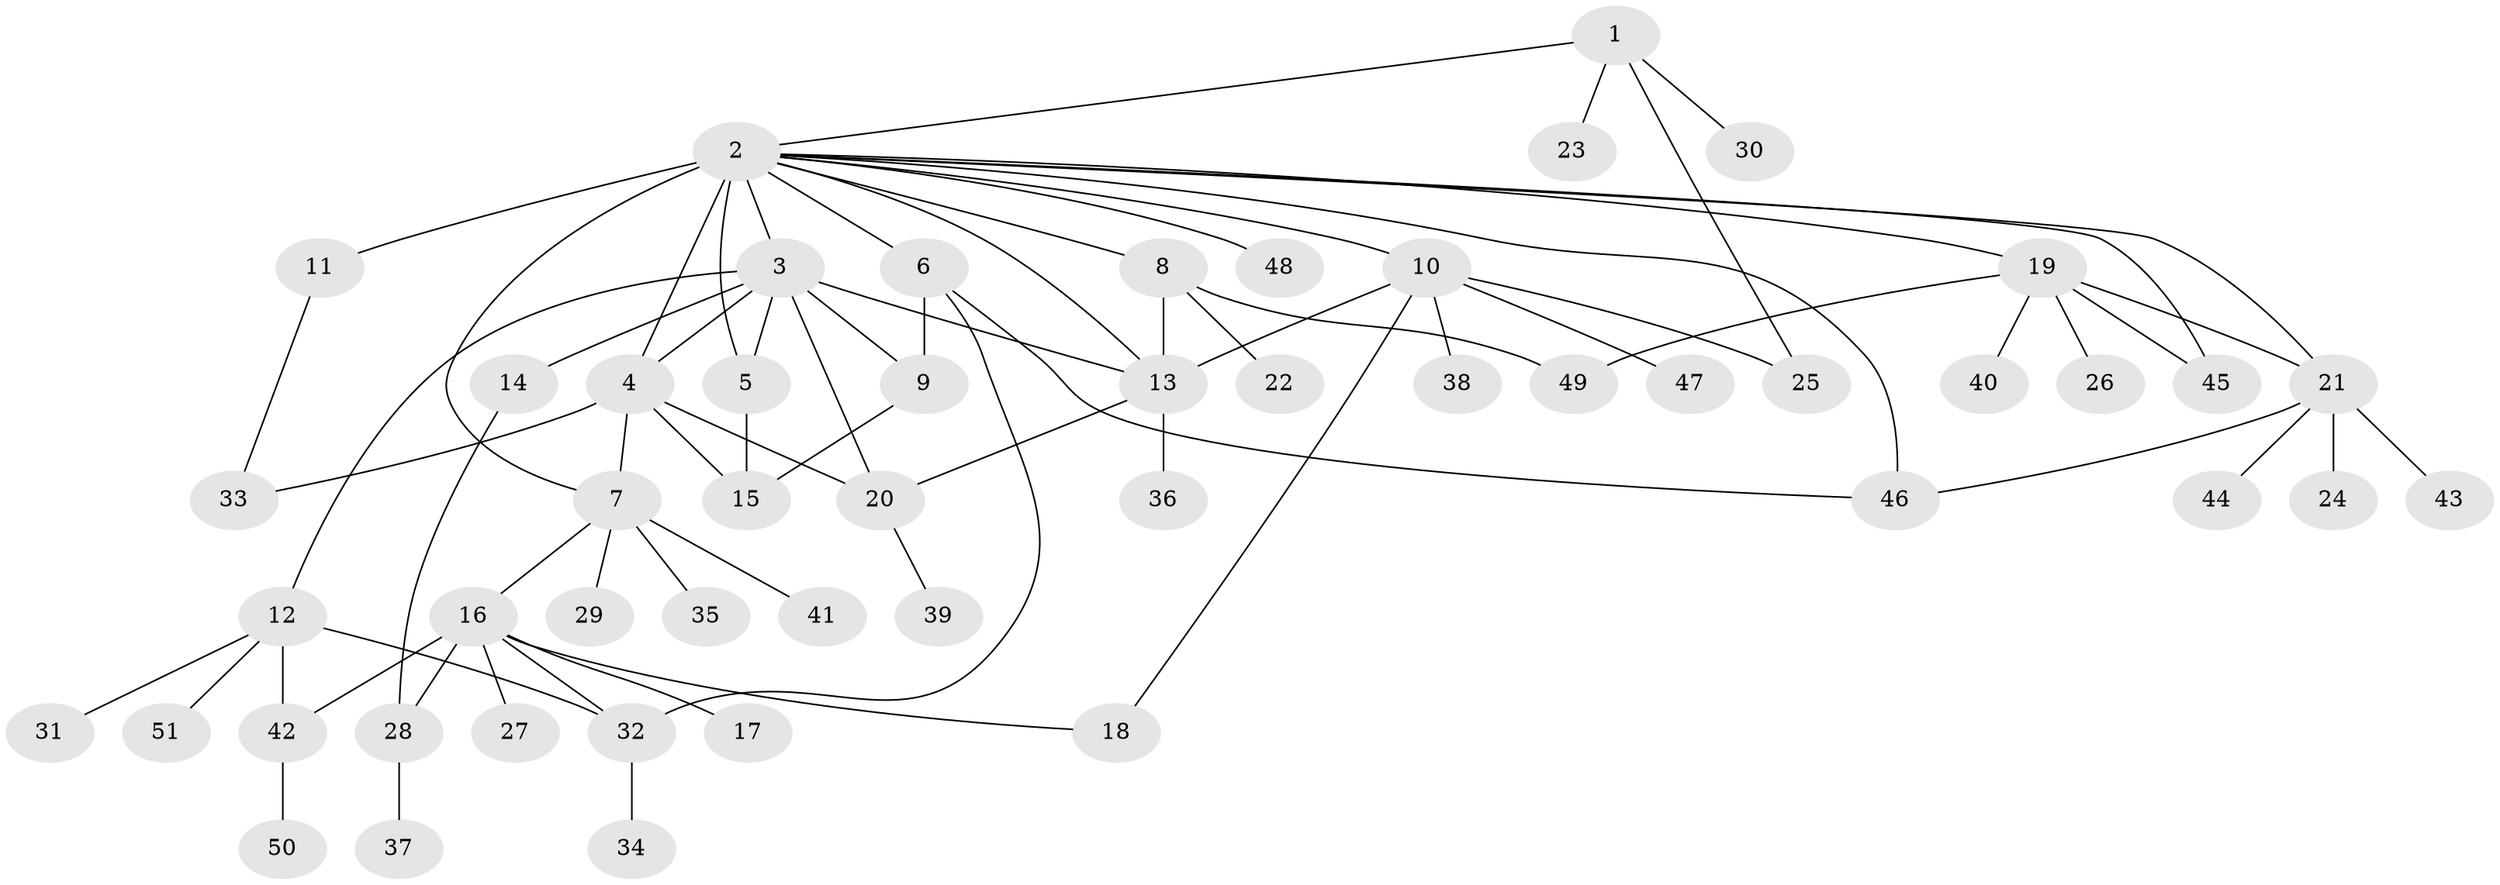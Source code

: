 // original degree distribution, {5: 0.0297029702970297, 27: 0.009900990099009901, 14: 0.009900990099009901, 3: 0.06930693069306931, 4: 0.04950495049504951, 2: 0.25742574257425743, 6: 0.019801980198019802, 8: 0.0297029702970297, 1: 0.49504950495049505, 7: 0.0297029702970297}
// Generated by graph-tools (version 1.1) at 2025/35/03/09/25 02:35:43]
// undirected, 51 vertices, 73 edges
graph export_dot {
graph [start="1"]
  node [color=gray90,style=filled];
  1;
  2;
  3;
  4;
  5;
  6;
  7;
  8;
  9;
  10;
  11;
  12;
  13;
  14;
  15;
  16;
  17;
  18;
  19;
  20;
  21;
  22;
  23;
  24;
  25;
  26;
  27;
  28;
  29;
  30;
  31;
  32;
  33;
  34;
  35;
  36;
  37;
  38;
  39;
  40;
  41;
  42;
  43;
  44;
  45;
  46;
  47;
  48;
  49;
  50;
  51;
  1 -- 2 [weight=1.0];
  1 -- 23 [weight=1.0];
  1 -- 25 [weight=1.0];
  1 -- 30 [weight=1.0];
  2 -- 3 [weight=1.0];
  2 -- 4 [weight=9.0];
  2 -- 5 [weight=1.0];
  2 -- 6 [weight=1.0];
  2 -- 7 [weight=1.0];
  2 -- 8 [weight=2.0];
  2 -- 10 [weight=1.0];
  2 -- 11 [weight=1.0];
  2 -- 13 [weight=1.0];
  2 -- 19 [weight=1.0];
  2 -- 21 [weight=1.0];
  2 -- 45 [weight=1.0];
  2 -- 46 [weight=1.0];
  2 -- 48 [weight=1.0];
  3 -- 4 [weight=1.0];
  3 -- 5 [weight=1.0];
  3 -- 9 [weight=1.0];
  3 -- 12 [weight=1.0];
  3 -- 13 [weight=1.0];
  3 -- 14 [weight=3.0];
  3 -- 20 [weight=1.0];
  4 -- 7 [weight=1.0];
  4 -- 15 [weight=1.0];
  4 -- 20 [weight=1.0];
  4 -- 33 [weight=1.0];
  5 -- 15 [weight=1.0];
  6 -- 9 [weight=5.0];
  6 -- 32 [weight=1.0];
  6 -- 46 [weight=1.0];
  7 -- 16 [weight=1.0];
  7 -- 29 [weight=1.0];
  7 -- 35 [weight=1.0];
  7 -- 41 [weight=1.0];
  8 -- 13 [weight=1.0];
  8 -- 22 [weight=2.0];
  8 -- 49 [weight=1.0];
  9 -- 15 [weight=1.0];
  10 -- 13 [weight=1.0];
  10 -- 18 [weight=1.0];
  10 -- 25 [weight=1.0];
  10 -- 38 [weight=1.0];
  10 -- 47 [weight=1.0];
  11 -- 33 [weight=1.0];
  12 -- 31 [weight=1.0];
  12 -- 32 [weight=1.0];
  12 -- 42 [weight=1.0];
  12 -- 51 [weight=1.0];
  13 -- 20 [weight=1.0];
  13 -- 36 [weight=2.0];
  14 -- 28 [weight=1.0];
  16 -- 17 [weight=1.0];
  16 -- 18 [weight=1.0];
  16 -- 27 [weight=1.0];
  16 -- 28 [weight=1.0];
  16 -- 32 [weight=1.0];
  16 -- 42 [weight=1.0];
  19 -- 21 [weight=1.0];
  19 -- 26 [weight=1.0];
  19 -- 40 [weight=1.0];
  19 -- 45 [weight=1.0];
  19 -- 49 [weight=1.0];
  20 -- 39 [weight=1.0];
  21 -- 24 [weight=1.0];
  21 -- 43 [weight=1.0];
  21 -- 44 [weight=1.0];
  21 -- 46 [weight=1.0];
  28 -- 37 [weight=1.0];
  32 -- 34 [weight=1.0];
  42 -- 50 [weight=1.0];
}
